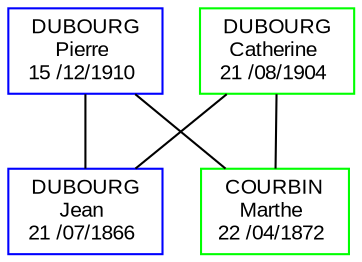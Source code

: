 digraph {
    rankdir = " BT " ;
    node [ shape = box , color = blue , fontname = " Arial " , fontsize =10];
    122 [ label = " DUBOURG \nPierre \n15 /12/1910 " ];
    18 [ label = " DUBOURG \nJean \n21 /07/1866 " ];

    node [ color = green ];
    9 [ label = " DUBOURG \nCatherine \n21 /08/1904 " ];
    19 [ label = " COURBIN \nMarthe \n22 /04/1872 " ];

    edge [ dir = none ];
    122 -> 18;
    122 -> 19;
    9 -> 18;
    9 -> 19;
}